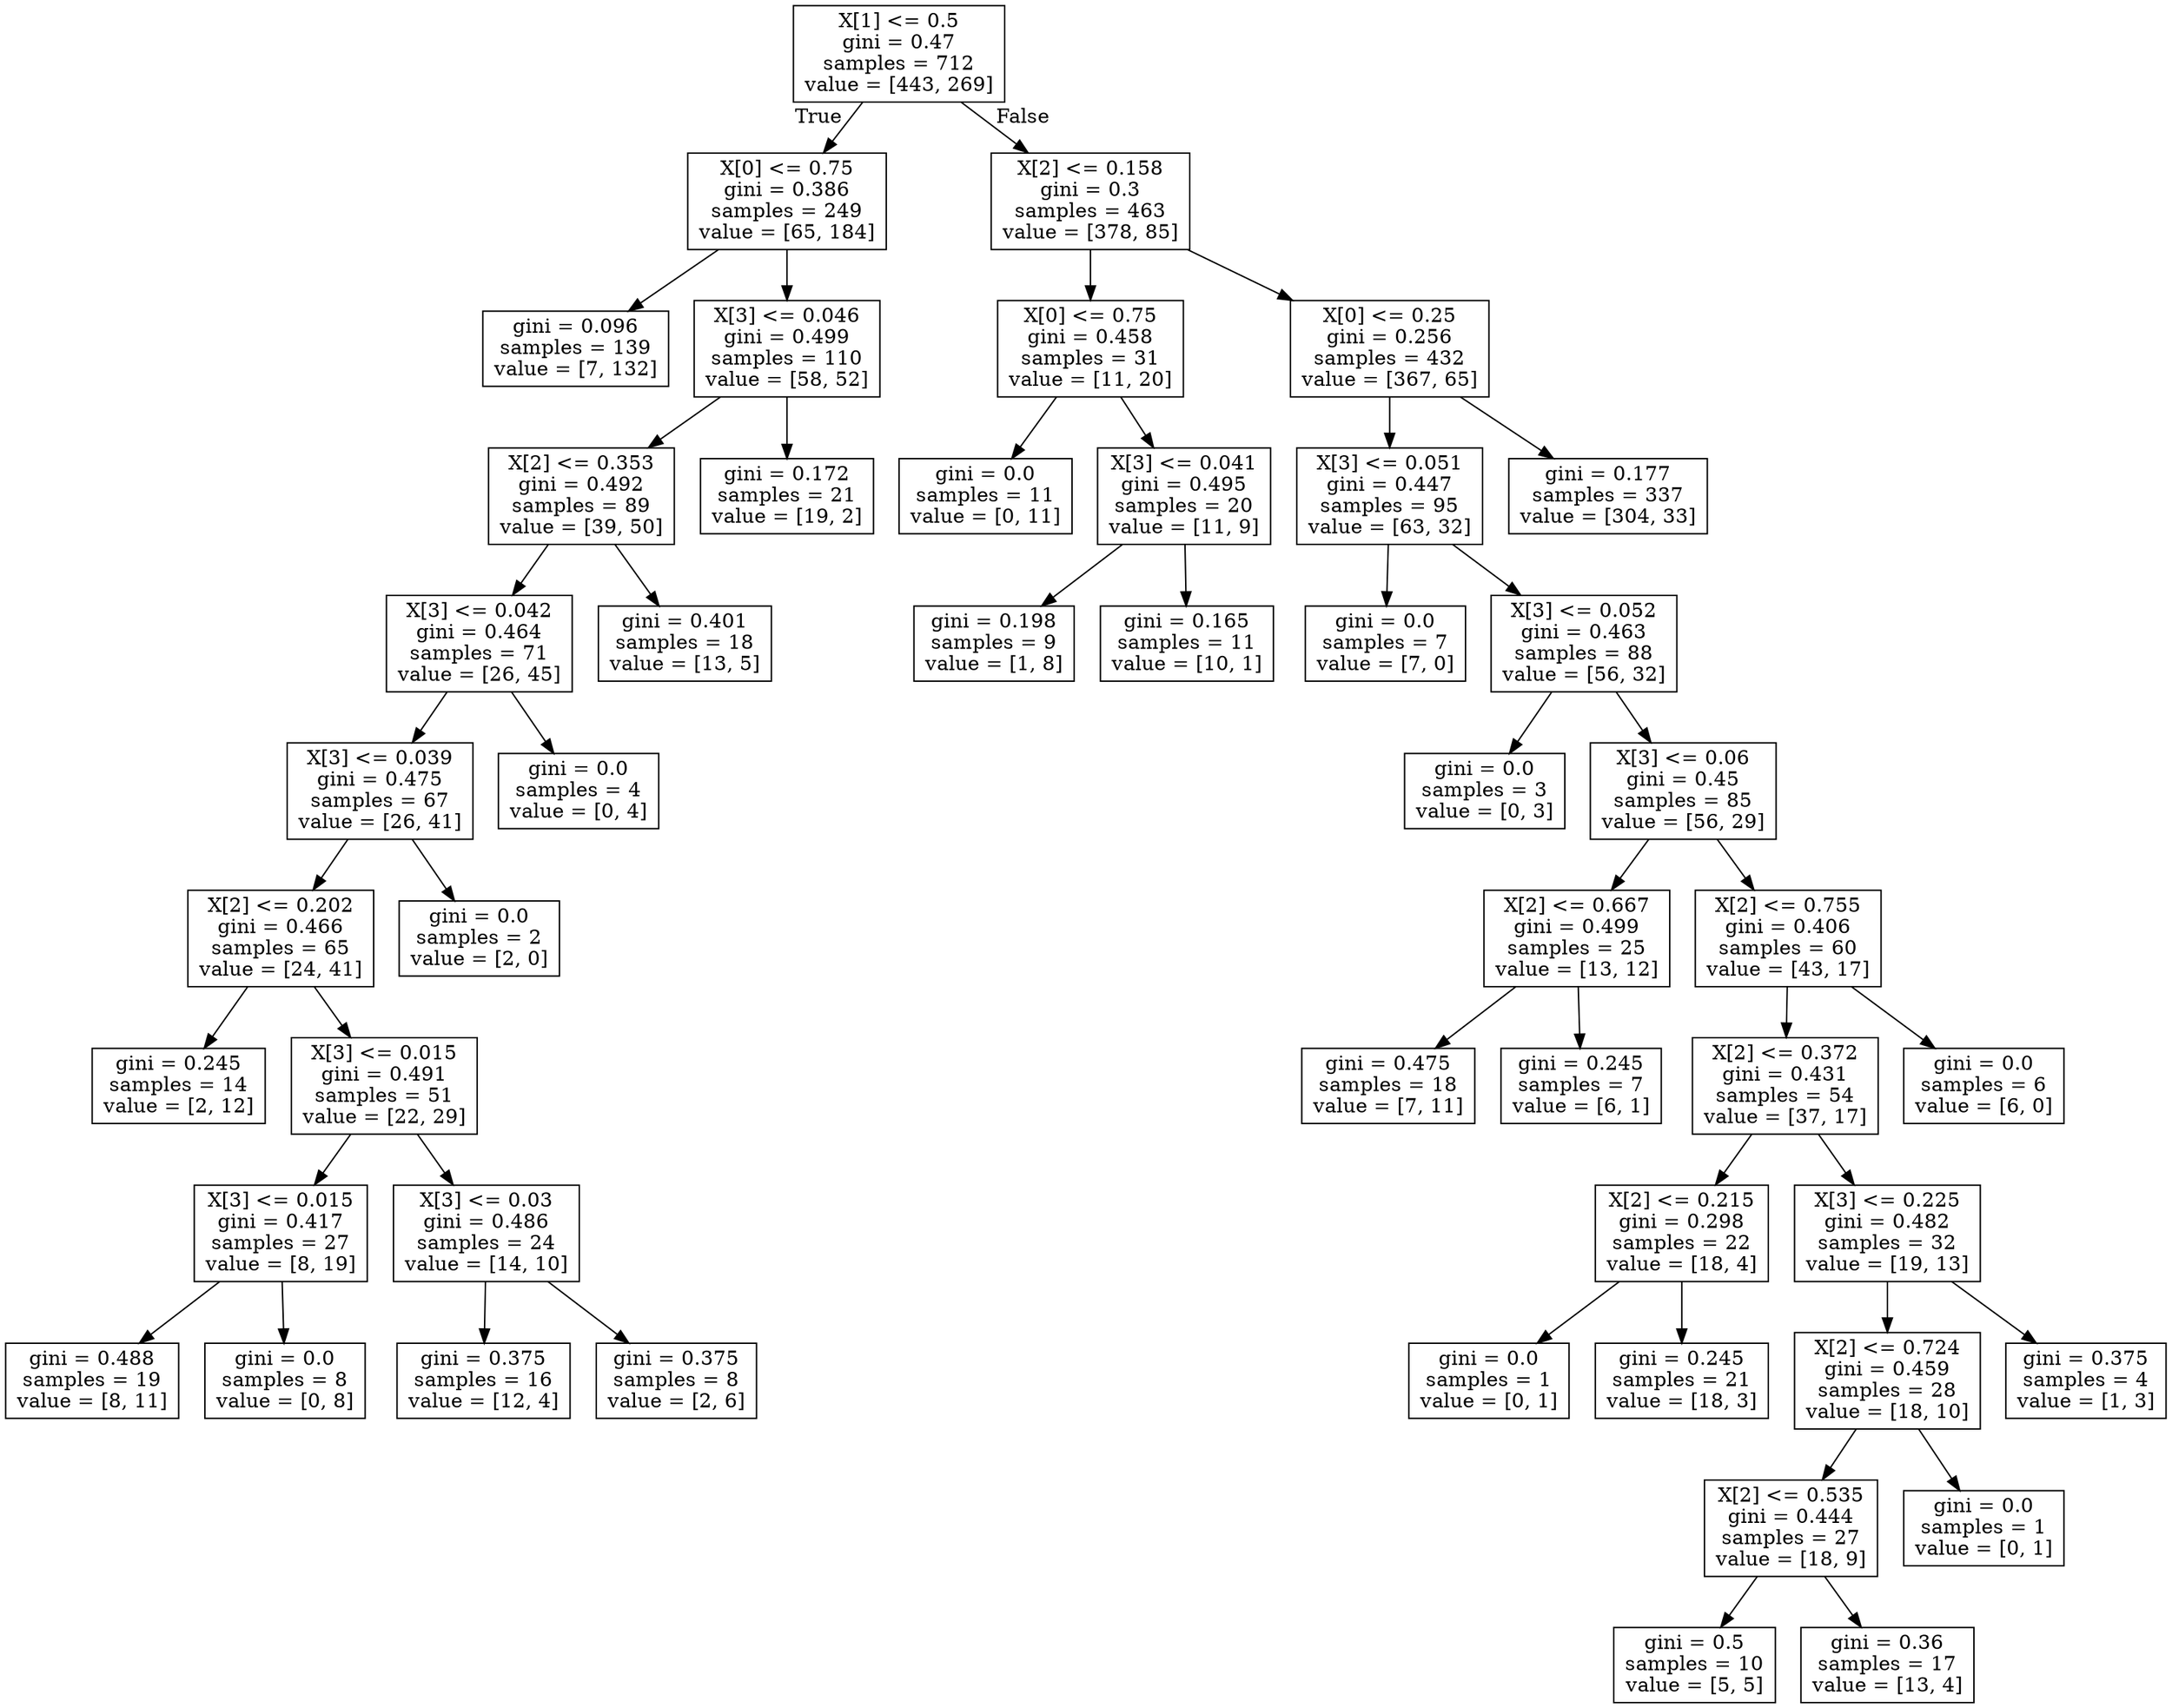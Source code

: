 digraph Tree {
node [shape=box] ;
0 [label="X[1] <= 0.5\ngini = 0.47\nsamples = 712\nvalue = [443, 269]"] ;
1 [label="X[0] <= 0.75\ngini = 0.386\nsamples = 249\nvalue = [65, 184]"] ;
0 -> 1 [labeldistance=2.5, labelangle=45, headlabel="True"] ;
3 [label="gini = 0.096\nsamples = 139\nvalue = [7, 132]"] ;
1 -> 3 ;
4 [label="X[3] <= 0.046\ngini = 0.499\nsamples = 110\nvalue = [58, 52]"] ;
1 -> 4 ;
9 [label="X[2] <= 0.353\ngini = 0.492\nsamples = 89\nvalue = [39, 50]"] ;
4 -> 9 ;
15 [label="X[3] <= 0.042\ngini = 0.464\nsamples = 71\nvalue = [26, 45]"] ;
9 -> 15 ;
25 [label="X[3] <= 0.039\ngini = 0.475\nsamples = 67\nvalue = [26, 41]"] ;
15 -> 25 ;
27 [label="X[2] <= 0.202\ngini = 0.466\nsamples = 65\nvalue = [24, 41]"] ;
25 -> 27 ;
29 [label="gini = 0.245\nsamples = 14\nvalue = [2, 12]"] ;
27 -> 29 ;
30 [label="X[3] <= 0.015\ngini = 0.491\nsamples = 51\nvalue = [22, 29]"] ;
27 -> 30 ;
31 [label="X[3] <= 0.015\ngini = 0.417\nsamples = 27\nvalue = [8, 19]"] ;
30 -> 31 ;
35 [label="gini = 0.488\nsamples = 19\nvalue = [8, 11]"] ;
31 -> 35 ;
36 [label="gini = 0.0\nsamples = 8\nvalue = [0, 8]"] ;
31 -> 36 ;
32 [label="X[3] <= 0.03\ngini = 0.486\nsamples = 24\nvalue = [14, 10]"] ;
30 -> 32 ;
33 [label="gini = 0.375\nsamples = 16\nvalue = [12, 4]"] ;
32 -> 33 ;
34 [label="gini = 0.375\nsamples = 8\nvalue = [2, 6]"] ;
32 -> 34 ;
28 [label="gini = 0.0\nsamples = 2\nvalue = [2, 0]"] ;
25 -> 28 ;
26 [label="gini = 0.0\nsamples = 4\nvalue = [0, 4]"] ;
15 -> 26 ;
16 [label="gini = 0.401\nsamples = 18\nvalue = [13, 5]"] ;
9 -> 16 ;
10 [label="gini = 0.172\nsamples = 21\nvalue = [19, 2]"] ;
4 -> 10 ;
2 [label="X[2] <= 0.158\ngini = 0.3\nsamples = 463\nvalue = [378, 85]"] ;
0 -> 2 [labeldistance=2.5, labelangle=-45, headlabel="False"] ;
5 [label="X[0] <= 0.75\ngini = 0.458\nsamples = 31\nvalue = [11, 20]"] ;
2 -> 5 ;
11 [label="gini = 0.0\nsamples = 11\nvalue = [0, 11]"] ;
5 -> 11 ;
12 [label="X[3] <= 0.041\ngini = 0.495\nsamples = 20\nvalue = [11, 9]"] ;
5 -> 12 ;
13 [label="gini = 0.198\nsamples = 9\nvalue = [1, 8]"] ;
12 -> 13 ;
14 [label="gini = 0.165\nsamples = 11\nvalue = [10, 1]"] ;
12 -> 14 ;
6 [label="X[0] <= 0.25\ngini = 0.256\nsamples = 432\nvalue = [367, 65]"] ;
2 -> 6 ;
7 [label="X[3] <= 0.051\ngini = 0.447\nsamples = 95\nvalue = [63, 32]"] ;
6 -> 7 ;
17 [label="gini = 0.0\nsamples = 7\nvalue = [7, 0]"] ;
7 -> 17 ;
18 [label="X[3] <= 0.052\ngini = 0.463\nsamples = 88\nvalue = [56, 32]"] ;
7 -> 18 ;
19 [label="gini = 0.0\nsamples = 3\nvalue = [0, 3]"] ;
18 -> 19 ;
20 [label="X[3] <= 0.06\ngini = 0.45\nsamples = 85\nvalue = [56, 29]"] ;
18 -> 20 ;
21 [label="X[2] <= 0.667\ngini = 0.499\nsamples = 25\nvalue = [13, 12]"] ;
20 -> 21 ;
23 [label="gini = 0.475\nsamples = 18\nvalue = [7, 11]"] ;
21 -> 23 ;
24 [label="gini = 0.245\nsamples = 7\nvalue = [6, 1]"] ;
21 -> 24 ;
22 [label="X[2] <= 0.755\ngini = 0.406\nsamples = 60\nvalue = [43, 17]"] ;
20 -> 22 ;
37 [label="X[2] <= 0.372\ngini = 0.431\nsamples = 54\nvalue = [37, 17]"] ;
22 -> 37 ;
39 [label="X[2] <= 0.215\ngini = 0.298\nsamples = 22\nvalue = [18, 4]"] ;
37 -> 39 ;
41 [label="gini = 0.0\nsamples = 1\nvalue = [0, 1]"] ;
39 -> 41 ;
42 [label="gini = 0.245\nsamples = 21\nvalue = [18, 3]"] ;
39 -> 42 ;
40 [label="X[3] <= 0.225\ngini = 0.482\nsamples = 32\nvalue = [19, 13]"] ;
37 -> 40 ;
43 [label="X[2] <= 0.724\ngini = 0.459\nsamples = 28\nvalue = [18, 10]"] ;
40 -> 43 ;
45 [label="X[2] <= 0.535\ngini = 0.444\nsamples = 27\nvalue = [18, 9]"] ;
43 -> 45 ;
47 [label="gini = 0.5\nsamples = 10\nvalue = [5, 5]"] ;
45 -> 47 ;
48 [label="gini = 0.36\nsamples = 17\nvalue = [13, 4]"] ;
45 -> 48 ;
46 [label="gini = 0.0\nsamples = 1\nvalue = [0, 1]"] ;
43 -> 46 ;
44 [label="gini = 0.375\nsamples = 4\nvalue = [1, 3]"] ;
40 -> 44 ;
38 [label="gini = 0.0\nsamples = 6\nvalue = [6, 0]"] ;
22 -> 38 ;
8 [label="gini = 0.177\nsamples = 337\nvalue = [304, 33]"] ;
6 -> 8 ;
}